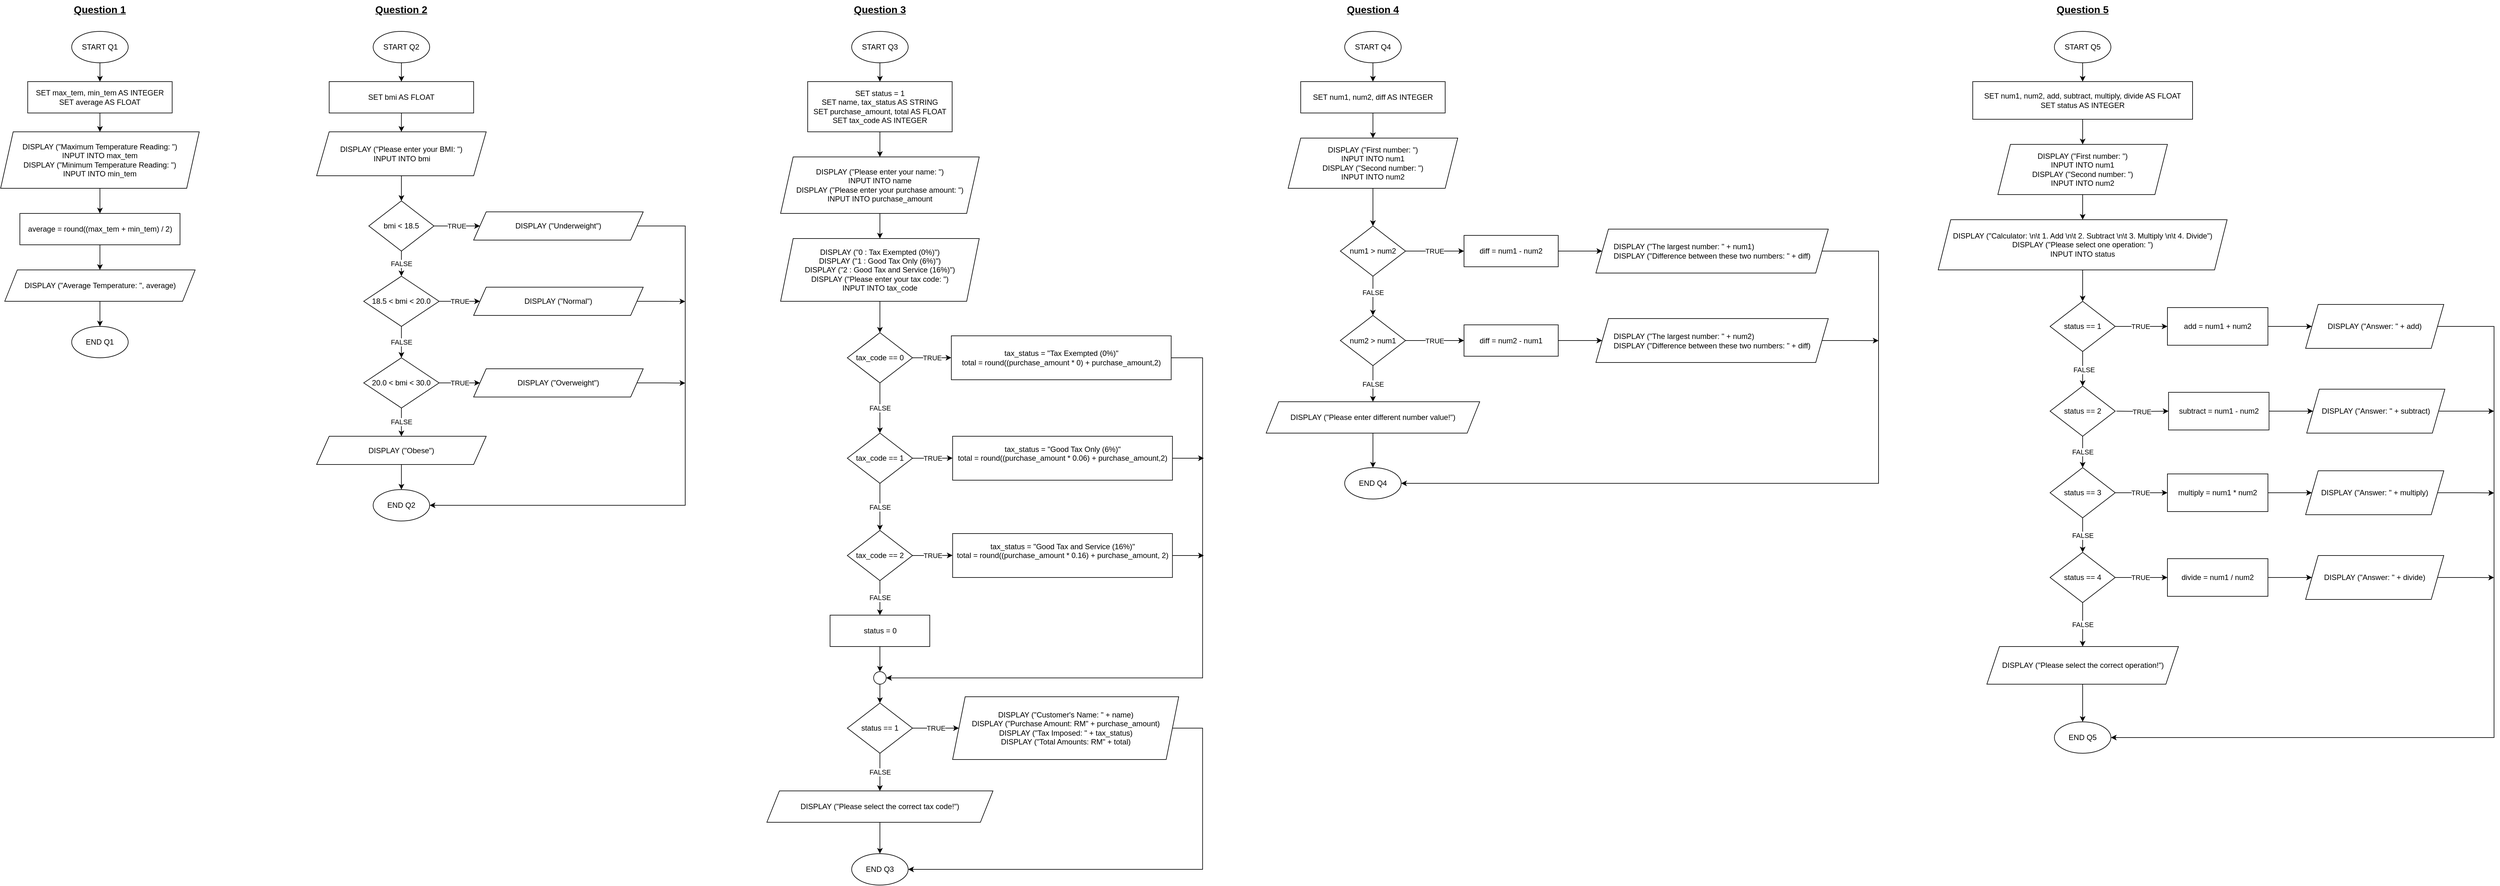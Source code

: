 <mxfile version="26.0.14">
  <diagram name="Page-1" id="sm_T52gU6V-26JzCENzG">
    <mxGraphModel dx="2650" dy="969" grid="1" gridSize="10" guides="1" tooltips="1" connect="1" arrows="1" fold="1" page="0" pageScale="1" pageWidth="850" pageHeight="1100" math="0" shadow="0">
      <root>
        <mxCell id="0" />
        <mxCell id="1" parent="0" />
        <mxCell id="mn4gNBxAeP9MrjqNqr3O-5" style="edgeStyle=orthogonalEdgeStyle;rounded=0;orthogonalLoop=1;jettySize=auto;html=1;exitX=0.5;exitY=1;exitDx=0;exitDy=0;entryX=0.5;entryY=0;entryDx=0;entryDy=0;" parent="1" source="AA_KDZHg10oegscSrKk8-3" target="AA_KDZHg10oegscSrKk8-5" edge="1">
          <mxGeometry relative="1" as="geometry" />
        </mxCell>
        <mxCell id="AA_KDZHg10oegscSrKk8-3" value="START Q3" style="ellipse;whiteSpace=wrap;html=1;" parent="1" vertex="1">
          <mxGeometry x="-85" y="-230" width="90" height="50" as="geometry" />
        </mxCell>
        <mxCell id="AA_KDZHg10oegscSrKk8-4" value="Question 3" style="text;html=1;align=center;verticalAlign=middle;whiteSpace=wrap;rounded=0;fontStyle=5;fontSize=16;" parent="1" vertex="1">
          <mxGeometry x="-93.75" y="-280" width="107.5" height="30" as="geometry" />
        </mxCell>
        <mxCell id="AA_KDZHg10oegscSrKk8-8" style="edgeStyle=orthogonalEdgeStyle;rounded=0;orthogonalLoop=1;jettySize=auto;html=1;exitX=0.5;exitY=1;exitDx=0;exitDy=0;entryX=0.5;entryY=0;entryDx=0;entryDy=0;" parent="1" source="AA_KDZHg10oegscSrKk8-5" target="AA_KDZHg10oegscSrKk8-6" edge="1">
          <mxGeometry relative="1" as="geometry" />
        </mxCell>
        <mxCell id="AA_KDZHg10oegscSrKk8-5" value="&lt;div&gt;SET status = 1&lt;/div&gt;&lt;div&gt;SET name, tax_status AS STRING&lt;/div&gt;&lt;div&gt;&lt;span style=&quot;background-color: transparent; color: light-dark(rgb(0, 0, 0), rgb(255, 255, 255));&quot;&gt;SET purchase_amount, total AS FLOAT&lt;/span&gt;&lt;/div&gt;&lt;div&gt;&lt;span style=&quot;background-color: transparent; color: light-dark(rgb(0, 0, 0), rgb(255, 255, 255));&quot;&gt;SET tax_code AS INTEGER&lt;/span&gt;&lt;/div&gt;" style="rounded=0;whiteSpace=wrap;html=1;" parent="1" vertex="1">
          <mxGeometry x="-154.99" y="-150" width="230" height="80" as="geometry" />
        </mxCell>
        <mxCell id="AA_KDZHg10oegscSrKk8-11" style="edgeStyle=orthogonalEdgeStyle;rounded=0;orthogonalLoop=1;jettySize=auto;html=1;exitX=0.5;exitY=1;exitDx=0;exitDy=0;entryX=0.5;entryY=0;entryDx=0;entryDy=0;" parent="1" source="AA_KDZHg10oegscSrKk8-6" target="AA_KDZHg10oegscSrKk8-9" edge="1">
          <mxGeometry relative="1" as="geometry" />
        </mxCell>
        <mxCell id="AA_KDZHg10oegscSrKk8-6" value="DISPLAY (&quot;Please enter your name: &quot;)&lt;div&gt;INPUT INTO name&lt;/div&gt;&lt;div&gt;DISPLAY (&quot;Please enter your purchase amount: &quot;)&lt;/div&gt;&lt;div&gt;INPUT INTO purchase_amount&lt;/div&gt;" style="shape=parallelogram;perimeter=parallelogramPerimeter;whiteSpace=wrap;html=1;fixedSize=1;" parent="1" vertex="1">
          <mxGeometry x="-198.12" y="-30" width="316.25" height="90" as="geometry" />
        </mxCell>
        <mxCell id="AA_KDZHg10oegscSrKk8-13" style="edgeStyle=orthogonalEdgeStyle;rounded=0;orthogonalLoop=1;jettySize=auto;html=1;exitX=0.5;exitY=1;exitDx=0;exitDy=0;entryX=0.5;entryY=0;entryDx=0;entryDy=0;" parent="1" source="AA_KDZHg10oegscSrKk8-9" target="AA_KDZHg10oegscSrKk8-12" edge="1">
          <mxGeometry relative="1" as="geometry" />
        </mxCell>
        <mxCell id="AA_KDZHg10oegscSrKk8-9" value="&lt;div&gt;DISPLAY (&quot;0 : Tax Exempted (0%)&quot;)&lt;/div&gt;&lt;div&gt;DISPLAY (&quot;1 : Good Tax Only (6%)&quot;)&lt;/div&gt;&lt;div&gt;DISPLAY (&quot;2 : Good Tax and Service (16%)&quot;)&lt;/div&gt;&lt;div&gt;DISPLAY (&quot;Please enter your tax code: &quot;)&lt;/div&gt;&lt;div&gt;INPUT INTO tax_code&lt;/div&gt;" style="shape=parallelogram;perimeter=parallelogramPerimeter;whiteSpace=wrap;html=1;fixedSize=1;" parent="1" vertex="1">
          <mxGeometry x="-198.12" y="100" width="316.25" height="100" as="geometry" />
        </mxCell>
        <mxCell id="AA_KDZHg10oegscSrKk8-14" value="TRUE" style="edgeStyle=orthogonalEdgeStyle;rounded=0;orthogonalLoop=1;jettySize=auto;html=1;exitX=1;exitY=0.5;exitDx=0;exitDy=0;" parent="1" source="AA_KDZHg10oegscSrKk8-12" edge="1">
          <mxGeometry relative="1" as="geometry">
            <mxPoint x="73.75" y="289.838" as="targetPoint" />
          </mxGeometry>
        </mxCell>
        <mxCell id="AA_KDZHg10oegscSrKk8-21" value="FALSE" style="edgeStyle=orthogonalEdgeStyle;rounded=0;orthogonalLoop=1;jettySize=auto;html=1;exitX=0.5;exitY=1;exitDx=0;exitDy=0;entryX=0.5;entryY=0;entryDx=0;entryDy=0;" parent="1" source="AA_KDZHg10oegscSrKk8-12" target="AA_KDZHg10oegscSrKk8-20" edge="1">
          <mxGeometry relative="1" as="geometry" />
        </mxCell>
        <mxCell id="AA_KDZHg10oegscSrKk8-12" value="tax_code == 0" style="rhombus;whiteSpace=wrap;html=1;" parent="1" vertex="1">
          <mxGeometry x="-91.87" y="250" width="103.74" height="80" as="geometry" />
        </mxCell>
        <mxCell id="mn4gNBxAeP9MrjqNqr3O-15" style="edgeStyle=orthogonalEdgeStyle;rounded=0;orthogonalLoop=1;jettySize=auto;html=1;exitX=1;exitY=0.5;exitDx=0;exitDy=0;entryX=1;entryY=0.5;entryDx=0;entryDy=0;" parent="1" source="AA_KDZHg10oegscSrKk8-17" target="mn4gNBxAeP9MrjqNqr3O-13" edge="1">
          <mxGeometry relative="1" as="geometry">
            <Array as="points">
              <mxPoint x="473.75" y="290" />
              <mxPoint x="473.75" y="800" />
            </Array>
          </mxGeometry>
        </mxCell>
        <mxCell id="AA_KDZHg10oegscSrKk8-17" value="&lt;span style=&quot;text-align: left;&quot;&gt;tax_status = &quot;Tax Exempted (0%)&quot;&lt;/span&gt;&lt;br style=&quot;padding: 0px; margin: 0px; text-align: left;&quot;&gt;&lt;span style=&quot;text-align: left;&quot;&gt;total = round((purchase_amount * 0) + purchase_amount,2)&lt;/span&gt;" style="rounded=0;whiteSpace=wrap;html=1;" parent="1" vertex="1">
          <mxGeometry x="73.75" y="255" width="350" height="70" as="geometry" />
        </mxCell>
        <mxCell id="AA_KDZHg10oegscSrKk8-36" value="FALSE" style="edgeStyle=orthogonalEdgeStyle;rounded=0;orthogonalLoop=1;jettySize=auto;html=1;exitX=0.5;exitY=1;exitDx=0;exitDy=0;entryX=0.5;entryY=0;entryDx=0;entryDy=0;" parent="1" source="AA_KDZHg10oegscSrKk8-20" target="AA_KDZHg10oegscSrKk8-30" edge="1">
          <mxGeometry relative="1" as="geometry" />
        </mxCell>
        <mxCell id="AA_KDZHg10oegscSrKk8-20" value="tax_code == 1" style="rhombus;whiteSpace=wrap;html=1;" parent="1" vertex="1">
          <mxGeometry x="-91.86" y="410" width="103.74" height="80" as="geometry" />
        </mxCell>
        <mxCell id="AA_KDZHg10oegscSrKk8-25" value="TRUE" style="edgeStyle=orthogonalEdgeStyle;rounded=0;orthogonalLoop=1;jettySize=auto;html=1;exitX=1;exitY=0.5;exitDx=0;exitDy=0;" parent="1" source="AA_KDZHg10oegscSrKk8-20" edge="1">
          <mxGeometry relative="1" as="geometry">
            <mxPoint x="75.76" y="449.838" as="targetPoint" />
            <mxPoint x="13.76" y="450" as="sourcePoint" />
          </mxGeometry>
        </mxCell>
        <mxCell id="AA_KDZHg10oegscSrKk8-26" style="edgeStyle=orthogonalEdgeStyle;rounded=0;orthogonalLoop=1;jettySize=auto;html=1;exitX=1;exitY=0.5;exitDx=0;exitDy=0;entryX=0;entryY=0.5;entryDx=0;entryDy=0;" parent="1" source="AA_KDZHg10oegscSrKk8-27" edge="1">
          <mxGeometry relative="1" as="geometry">
            <mxPoint x="475.76" y="450" as="targetPoint" />
          </mxGeometry>
        </mxCell>
        <mxCell id="AA_KDZHg10oegscSrKk8-27" value="&lt;div style=&quot;&quot;&gt;tax_status = &quot;Good Tax Only (6%)&quot;&lt;/div&gt;&lt;div style=&quot;&quot;&gt;total = round((purchase_amount * 0.06) + purchase_amount,2)&lt;/div&gt;&lt;div style=&quot;&quot;&gt;&lt;br&gt;&lt;/div&gt;" style="rounded=0;whiteSpace=wrap;html=1;align=center;" parent="1" vertex="1">
          <mxGeometry x="75.76" y="415" width="350" height="70" as="geometry" />
        </mxCell>
        <mxCell id="mn4gNBxAeP9MrjqNqr3O-6" value="FALSE" style="edgeStyle=orthogonalEdgeStyle;rounded=0;orthogonalLoop=1;jettySize=auto;html=1;exitX=0.5;exitY=1;exitDx=0;exitDy=0;entryX=0.5;entryY=0;entryDx=0;entryDy=0;" parent="1" source="AA_KDZHg10oegscSrKk8-30" target="mn4gNBxAeP9MrjqNqr3O-3" edge="1">
          <mxGeometry relative="1" as="geometry" />
        </mxCell>
        <mxCell id="AA_KDZHg10oegscSrKk8-30" value="tax_code == 2" style="rhombus;whiteSpace=wrap;html=1;" parent="1" vertex="1">
          <mxGeometry x="-91.86" y="565" width="103.74" height="80" as="geometry" />
        </mxCell>
        <mxCell id="AA_KDZHg10oegscSrKk8-31" value="TRUE" style="edgeStyle=orthogonalEdgeStyle;rounded=0;orthogonalLoop=1;jettySize=auto;html=1;exitX=1;exitY=0.5;exitDx=0;exitDy=0;" parent="1" source="AA_KDZHg10oegscSrKk8-30" edge="1">
          <mxGeometry relative="1" as="geometry">
            <mxPoint x="75.76" y="604.838" as="targetPoint" />
            <mxPoint x="13.76" y="605" as="sourcePoint" />
          </mxGeometry>
        </mxCell>
        <mxCell id="AA_KDZHg10oegscSrKk8-32" style="edgeStyle=orthogonalEdgeStyle;rounded=0;orthogonalLoop=1;jettySize=auto;html=1;exitX=1;exitY=0.5;exitDx=0;exitDy=0;entryX=0;entryY=0.5;entryDx=0;entryDy=0;" parent="1" source="AA_KDZHg10oegscSrKk8-33" edge="1">
          <mxGeometry relative="1" as="geometry">
            <mxPoint x="475.76" y="605" as="targetPoint" />
          </mxGeometry>
        </mxCell>
        <mxCell id="AA_KDZHg10oegscSrKk8-33" value="&lt;div style=&quot;&quot;&gt;&lt;div&gt;tax_status = &quot;Good Tax and Service (16%)&quot;&lt;/div&gt;&lt;div&gt;total = round((purchase_amount * 0.16) + purchase_amount, 2)&lt;/div&gt;&lt;div&gt;&lt;br&gt;&lt;/div&gt;&lt;/div&gt;" style="rounded=0;whiteSpace=wrap;html=1;align=center;" parent="1" vertex="1">
          <mxGeometry x="75.76" y="570" width="350" height="70" as="geometry" />
        </mxCell>
        <mxCell id="mn4gNBxAeP9MrjqNqr3O-21" style="edgeStyle=orthogonalEdgeStyle;rounded=0;orthogonalLoop=1;jettySize=auto;html=1;exitX=0.5;exitY=1;exitDx=0;exitDy=0;entryX=0.5;entryY=0;entryDx=0;entryDy=0;" parent="1" source="AA_KDZHg10oegscSrKk8-40" target="AA_KDZHg10oegscSrKk8-43" edge="1">
          <mxGeometry relative="1" as="geometry" />
        </mxCell>
        <mxCell id="AA_KDZHg10oegscSrKk8-40" value="DISPLAY (&quot;Please select the correct tax code!&quot;)" style="shape=parallelogram;perimeter=parallelogramPerimeter;whiteSpace=wrap;html=1;fixedSize=1;" parent="1" vertex="1">
          <mxGeometry x="-220" y="980" width="360" height="50" as="geometry" />
        </mxCell>
        <mxCell id="AA_KDZHg10oegscSrKk8-43" value="END Q3" style="ellipse;whiteSpace=wrap;html=1;" parent="1" vertex="1">
          <mxGeometry x="-84.99" y="1080" width="90" height="50" as="geometry" />
        </mxCell>
        <mxCell id="mn4gNBxAeP9MrjqNqr3O-22" style="edgeStyle=orthogonalEdgeStyle;rounded=0;orthogonalLoop=1;jettySize=auto;html=1;exitX=1;exitY=0.5;exitDx=0;exitDy=0;entryX=1;entryY=0.5;entryDx=0;entryDy=0;" parent="1" source="mn4gNBxAeP9MrjqNqr3O-1" target="AA_KDZHg10oegscSrKk8-43" edge="1">
          <mxGeometry relative="1" as="geometry">
            <Array as="points">
              <mxPoint x="473.75" y="880" />
              <mxPoint x="473.75" y="1105" />
            </Array>
          </mxGeometry>
        </mxCell>
        <mxCell id="mn4gNBxAeP9MrjqNqr3O-1" value="&lt;div&gt;DISPLAY (&quot;Customer&#39;s Name: &quot; + name)&lt;/div&gt;&lt;div&gt;DISPLAY (&quot;Purchase Amount: RM&quot; + purchase_amount)&lt;/div&gt;&lt;div&gt;DISPLAY (&quot;Tax Imposed: &quot; + tax_status)&lt;/div&gt;&lt;div&gt;DISPLAY (&quot;Total Amounts: RM&quot; + total)&lt;/div&gt;" style="shape=parallelogram;perimeter=parallelogramPerimeter;whiteSpace=wrap;html=1;fixedSize=1;" parent="1" vertex="1">
          <mxGeometry x="75.76" y="830" width="360" height="100" as="geometry" />
        </mxCell>
        <mxCell id="mn4gNBxAeP9MrjqNqr3O-14" style="edgeStyle=orthogonalEdgeStyle;rounded=0;orthogonalLoop=1;jettySize=auto;html=1;exitX=0.5;exitY=1;exitDx=0;exitDy=0;entryX=0.5;entryY=0;entryDx=0;entryDy=0;" parent="1" source="mn4gNBxAeP9MrjqNqr3O-3" target="mn4gNBxAeP9MrjqNqr3O-13" edge="1">
          <mxGeometry relative="1" as="geometry" />
        </mxCell>
        <mxCell id="mn4gNBxAeP9MrjqNqr3O-3" value="&lt;div&gt;status = 0&lt;/div&gt;" style="rounded=0;whiteSpace=wrap;html=1;" parent="1" vertex="1">
          <mxGeometry x="-119.37" y="700" width="158.74" height="50" as="geometry" />
        </mxCell>
        <mxCell id="mn4gNBxAeP9MrjqNqr3O-10" value="TRUE" style="edgeStyle=orthogonalEdgeStyle;rounded=0;orthogonalLoop=1;jettySize=auto;html=1;exitX=1;exitY=0.5;exitDx=0;exitDy=0;entryX=0;entryY=0.5;entryDx=0;entryDy=0;" parent="1" source="mn4gNBxAeP9MrjqNqr3O-8" target="mn4gNBxAeP9MrjqNqr3O-1" edge="1">
          <mxGeometry relative="1" as="geometry" />
        </mxCell>
        <mxCell id="mn4gNBxAeP9MrjqNqr3O-17" value="FALSE" style="edgeStyle=orthogonalEdgeStyle;rounded=0;orthogonalLoop=1;jettySize=auto;html=1;exitX=0.5;exitY=1;exitDx=0;exitDy=0;entryX=0.5;entryY=0;entryDx=0;entryDy=0;" parent="1" source="mn4gNBxAeP9MrjqNqr3O-8" target="AA_KDZHg10oegscSrKk8-40" edge="1">
          <mxGeometry relative="1" as="geometry">
            <Array as="points">
              <mxPoint x="-40" y="950" />
              <mxPoint x="-40" y="950" />
            </Array>
          </mxGeometry>
        </mxCell>
        <mxCell id="mn4gNBxAeP9MrjqNqr3O-8" value="status == 1" style="rhombus;whiteSpace=wrap;html=1;" parent="1" vertex="1">
          <mxGeometry x="-91.86" y="840" width="103.74" height="80" as="geometry" />
        </mxCell>
        <mxCell id="mn4gNBxAeP9MrjqNqr3O-16" style="edgeStyle=orthogonalEdgeStyle;rounded=0;orthogonalLoop=1;jettySize=auto;html=1;exitX=0.5;exitY=1;exitDx=0;exitDy=0;entryX=0.5;entryY=0;entryDx=0;entryDy=0;" parent="1" source="mn4gNBxAeP9MrjqNqr3O-13" target="mn4gNBxAeP9MrjqNqr3O-8" edge="1">
          <mxGeometry relative="1" as="geometry" />
        </mxCell>
        <mxCell id="mn4gNBxAeP9MrjqNqr3O-13" value="" style="ellipse;whiteSpace=wrap;html=1;aspect=fixed;" parent="1" vertex="1">
          <mxGeometry x="-50" y="790" width="20" height="20" as="geometry" />
        </mxCell>
        <mxCell id="mn4gNBxAeP9MrjqNqr3O-23" style="edgeStyle=orthogonalEdgeStyle;rounded=0;orthogonalLoop=1;jettySize=auto;html=1;exitX=0.5;exitY=1;exitDx=0;exitDy=0;entryX=0.5;entryY=0;entryDx=0;entryDy=0;" parent="1" source="mn4gNBxAeP9MrjqNqr3O-24" target="mn4gNBxAeP9MrjqNqr3O-27" edge="1">
          <mxGeometry relative="1" as="geometry" />
        </mxCell>
        <mxCell id="mn4gNBxAeP9MrjqNqr3O-24" value="START Q1" style="ellipse;whiteSpace=wrap;html=1;" parent="1" vertex="1">
          <mxGeometry x="-1326.88" y="-230" width="90" height="50" as="geometry" />
        </mxCell>
        <mxCell id="mn4gNBxAeP9MrjqNqr3O-25" value="Question 1" style="text;html=1;align=center;verticalAlign=middle;whiteSpace=wrap;rounded=0;fontStyle=5;fontSize=16;" parent="1" vertex="1">
          <mxGeometry x="-1335.63" y="-280" width="107.5" height="30" as="geometry" />
        </mxCell>
        <mxCell id="mn4gNBxAeP9MrjqNqr3O-33" style="edgeStyle=orthogonalEdgeStyle;rounded=0;orthogonalLoop=1;jettySize=auto;html=1;exitX=0.5;exitY=1;exitDx=0;exitDy=0;entryX=0.5;entryY=0;entryDx=0;entryDy=0;" parent="1" source="mn4gNBxAeP9MrjqNqr3O-27" target="mn4gNBxAeP9MrjqNqr3O-29" edge="1">
          <mxGeometry relative="1" as="geometry" />
        </mxCell>
        <mxCell id="mn4gNBxAeP9MrjqNqr3O-27" value="SET max_tem, min_tem AS INTEGER&lt;div&gt;SET average AS FLOAT&lt;/div&gt;" style="rounded=0;whiteSpace=wrap;html=1;" parent="1" vertex="1">
          <mxGeometry x="-1396.87" y="-150" width="230" height="50" as="geometry" />
        </mxCell>
        <mxCell id="mn4gNBxAeP9MrjqNqr3O-34" style="edgeStyle=orthogonalEdgeStyle;rounded=0;orthogonalLoop=1;jettySize=auto;html=1;exitX=0.5;exitY=1;exitDx=0;exitDy=0;entryX=0.5;entryY=0;entryDx=0;entryDy=0;" parent="1" source="mn4gNBxAeP9MrjqNqr3O-29" target="mn4gNBxAeP9MrjqNqr3O-30" edge="1">
          <mxGeometry relative="1" as="geometry" />
        </mxCell>
        <mxCell id="mn4gNBxAeP9MrjqNqr3O-29" value="&lt;span style=&quot;text-align: left;&quot;&gt;DISPLAY (&quot;Maximum Temperature Reading: &quot;)&lt;/span&gt;&lt;br style=&quot;padding: 0px; margin: 0px; text-align: left;&quot;&gt;&lt;span style=&quot;text-align: left;&quot;&gt;INPUT INTO max_tem&lt;/span&gt;&lt;br style=&quot;padding: 0px; margin: 0px; text-align: left;&quot;&gt;&lt;span style=&quot;text-align: left;&quot;&gt;DISPLAY (&quot;Minimum Temperature Reading: &quot;)&lt;/span&gt;&lt;br style=&quot;padding: 0px; margin: 0px; text-align: left;&quot;&gt;&lt;span style=&quot;text-align: left;&quot;&gt;INPUT INTO min_tem&lt;/span&gt;" style="shape=parallelogram;perimeter=parallelogramPerimeter;whiteSpace=wrap;html=1;fixedSize=1;" parent="1" vertex="1">
          <mxGeometry x="-1440" y="-70" width="316.25" height="90" as="geometry" />
        </mxCell>
        <mxCell id="mn4gNBxAeP9MrjqNqr3O-35" style="edgeStyle=orthogonalEdgeStyle;rounded=0;orthogonalLoop=1;jettySize=auto;html=1;exitX=0.5;exitY=1;exitDx=0;exitDy=0;entryX=0.5;entryY=0;entryDx=0;entryDy=0;" parent="1" source="mn4gNBxAeP9MrjqNqr3O-30" target="mn4gNBxAeP9MrjqNqr3O-31" edge="1">
          <mxGeometry relative="1" as="geometry" />
        </mxCell>
        <mxCell id="mn4gNBxAeP9MrjqNqr3O-30" value="average = round((max_tem + min_tem) / 2)" style="rounded=0;whiteSpace=wrap;html=1;" parent="1" vertex="1">
          <mxGeometry x="-1409.37" y="60" width="255" height="50" as="geometry" />
        </mxCell>
        <mxCell id="mn4gNBxAeP9MrjqNqr3O-36" style="edgeStyle=orthogonalEdgeStyle;rounded=0;orthogonalLoop=1;jettySize=auto;html=1;exitX=0.5;exitY=1;exitDx=0;exitDy=0;entryX=0.5;entryY=0;entryDx=0;entryDy=0;" parent="1" source="mn4gNBxAeP9MrjqNqr3O-31" target="mn4gNBxAeP9MrjqNqr3O-32" edge="1">
          <mxGeometry relative="1" as="geometry" />
        </mxCell>
        <mxCell id="mn4gNBxAeP9MrjqNqr3O-31" value="&lt;div style=&quot;text-align: left;&quot;&gt;&lt;span style=&quot;background-color: transparent;&quot;&gt;DISPLAY (&quot;Average Temperature: &quot;, average)&lt;/span&gt;&lt;/div&gt;" style="shape=parallelogram;perimeter=parallelogramPerimeter;whiteSpace=wrap;html=1;fixedSize=1;" parent="1" vertex="1">
          <mxGeometry x="-1433.44" y="150" width="303.13" height="50" as="geometry" />
        </mxCell>
        <mxCell id="mn4gNBxAeP9MrjqNqr3O-32" value="END Q1" style="ellipse;whiteSpace=wrap;html=1;" parent="1" vertex="1">
          <mxGeometry x="-1326.87" y="240" width="90" height="50" as="geometry" />
        </mxCell>
        <mxCell id="mn4gNBxAeP9MrjqNqr3O-37" style="edgeStyle=orthogonalEdgeStyle;rounded=0;orthogonalLoop=1;jettySize=auto;html=1;exitX=0.5;exitY=1;exitDx=0;exitDy=0;entryX=0.5;entryY=0;entryDx=0;entryDy=0;" parent="1" source="mn4gNBxAeP9MrjqNqr3O-38" target="mn4gNBxAeP9MrjqNqr3O-41" edge="1">
          <mxGeometry relative="1" as="geometry" />
        </mxCell>
        <mxCell id="mn4gNBxAeP9MrjqNqr3O-38" value="START Q2" style="ellipse;whiteSpace=wrap;html=1;" parent="1" vertex="1">
          <mxGeometry x="-846.88" y="-230" width="90" height="50" as="geometry" />
        </mxCell>
        <mxCell id="mn4gNBxAeP9MrjqNqr3O-39" value="Question 2" style="text;html=1;align=center;verticalAlign=middle;whiteSpace=wrap;rounded=0;fontStyle=5;fontSize=16;" parent="1" vertex="1">
          <mxGeometry x="-855.63" y="-280" width="107.5" height="30" as="geometry" />
        </mxCell>
        <mxCell id="mn4gNBxAeP9MrjqNqr3O-40" style="edgeStyle=orthogonalEdgeStyle;rounded=0;orthogonalLoop=1;jettySize=auto;html=1;exitX=0.5;exitY=1;exitDx=0;exitDy=0;entryX=0.5;entryY=0;entryDx=0;entryDy=0;" parent="1" source="mn4gNBxAeP9MrjqNqr3O-41" target="mn4gNBxAeP9MrjqNqr3O-42" edge="1">
          <mxGeometry relative="1" as="geometry" />
        </mxCell>
        <mxCell id="mn4gNBxAeP9MrjqNqr3O-41" value="SET bmi AS FLOAT" style="rounded=0;whiteSpace=wrap;html=1;" parent="1" vertex="1">
          <mxGeometry x="-916.87" y="-150" width="230" height="50" as="geometry" />
        </mxCell>
        <mxCell id="mn4gNBxAeP9MrjqNqr3O-46" style="edgeStyle=orthogonalEdgeStyle;rounded=0;orthogonalLoop=1;jettySize=auto;html=1;exitX=0.5;exitY=1;exitDx=0;exitDy=0;entryX=0.5;entryY=0;entryDx=0;entryDy=0;" parent="1" source="mn4gNBxAeP9MrjqNqr3O-42" target="mn4gNBxAeP9MrjqNqr3O-43" edge="1">
          <mxGeometry relative="1" as="geometry" />
        </mxCell>
        <mxCell id="mn4gNBxAeP9MrjqNqr3O-42" value="&lt;div style=&quot;text-align: left;&quot;&gt;DISPLAY (&quot;Please enter your BMI: &quot;)&lt;/div&gt;&lt;div style=&quot;text-align: left;&quot;&gt;&lt;span style=&quot;white-space: normal;&quot;&gt;&lt;span style=&quot;white-space:pre&quot;&gt;&#x9;&#x9;&lt;/span&gt;INPUT INTO bmi&lt;/span&gt;&lt;/div&gt;" style="shape=parallelogram;perimeter=parallelogramPerimeter;whiteSpace=wrap;html=1;fixedSize=1;" parent="1" vertex="1">
          <mxGeometry x="-936.87" y="-70" width="270" height="70" as="geometry" />
        </mxCell>
        <mxCell id="mn4gNBxAeP9MrjqNqr3O-45" value="TRUE" style="edgeStyle=orthogonalEdgeStyle;rounded=0;orthogonalLoop=1;jettySize=auto;html=1;exitX=1;exitY=0.5;exitDx=0;exitDy=0;entryX=0;entryY=0.5;entryDx=0;entryDy=0;" parent="1" source="mn4gNBxAeP9MrjqNqr3O-43" target="mn4gNBxAeP9MrjqNqr3O-44" edge="1">
          <mxGeometry relative="1" as="geometry" />
        </mxCell>
        <mxCell id="mn4gNBxAeP9MrjqNqr3O-57" value="FALSE" style="edgeStyle=orthogonalEdgeStyle;rounded=0;orthogonalLoop=1;jettySize=auto;html=1;exitX=0.5;exitY=1;exitDx=0;exitDy=0;entryX=0.5;entryY=0;entryDx=0;entryDy=0;" parent="1" source="mn4gNBxAeP9MrjqNqr3O-43" target="mn4gNBxAeP9MrjqNqr3O-48" edge="1">
          <mxGeometry relative="1" as="geometry" />
        </mxCell>
        <mxCell id="mn4gNBxAeP9MrjqNqr3O-43" value="bmi &amp;lt; 18.5" style="rhombus;whiteSpace=wrap;html=1;" parent="1" vertex="1">
          <mxGeometry x="-853.75" y="40" width="103.74" height="80" as="geometry" />
        </mxCell>
        <mxCell id="mn4gNBxAeP9MrjqNqr3O-63" style="edgeStyle=orthogonalEdgeStyle;rounded=0;orthogonalLoop=1;jettySize=auto;html=1;exitX=1;exitY=0.5;exitDx=0;exitDy=0;entryX=1;entryY=0.5;entryDx=0;entryDy=0;" parent="1" source="mn4gNBxAeP9MrjqNqr3O-44" target="mn4gNBxAeP9MrjqNqr3O-61" edge="1">
          <mxGeometry relative="1" as="geometry">
            <Array as="points">
              <mxPoint x="-350" y="80" />
              <mxPoint x="-350" y="525" />
            </Array>
          </mxGeometry>
        </mxCell>
        <mxCell id="mn4gNBxAeP9MrjqNqr3O-44" value="&lt;div style=&quot;text-align: left;&quot;&gt;DISPLAY (&quot;Underweight&quot;)&lt;/div&gt;" style="shape=parallelogram;perimeter=parallelogramPerimeter;whiteSpace=wrap;html=1;fixedSize=1;" parent="1" vertex="1">
          <mxGeometry x="-686.87" y="57.5" width="270" height="45" as="geometry" />
        </mxCell>
        <mxCell id="mn4gNBxAeP9MrjqNqr3O-47" value="TRUE" style="edgeStyle=orthogonalEdgeStyle;rounded=0;orthogonalLoop=1;jettySize=auto;html=1;exitX=1;exitY=0.5;exitDx=0;exitDy=0;entryX=0;entryY=0.5;entryDx=0;entryDy=0;" parent="1" source="mn4gNBxAeP9MrjqNqr3O-48" target="mn4gNBxAeP9MrjqNqr3O-49" edge="1">
          <mxGeometry relative="1" as="geometry" />
        </mxCell>
        <mxCell id="mn4gNBxAeP9MrjqNqr3O-58" value="FALSE" style="edgeStyle=orthogonalEdgeStyle;rounded=0;orthogonalLoop=1;jettySize=auto;html=1;exitX=0.5;exitY=1;exitDx=0;exitDy=0;entryX=0.5;entryY=0;entryDx=0;entryDy=0;" parent="1" source="mn4gNBxAeP9MrjqNqr3O-48" target="mn4gNBxAeP9MrjqNqr3O-54" edge="1">
          <mxGeometry relative="1" as="geometry" />
        </mxCell>
        <mxCell id="mn4gNBxAeP9MrjqNqr3O-48" value="18.5 &amp;lt; bmi &amp;lt; 20.0" style="rhombus;whiteSpace=wrap;html=1;" parent="1" vertex="1">
          <mxGeometry x="-861.86" y="160" width="119.99" height="80" as="geometry" />
        </mxCell>
        <mxCell id="mn4gNBxAeP9MrjqNqr3O-64" style="edgeStyle=orthogonalEdgeStyle;rounded=0;orthogonalLoop=1;jettySize=auto;html=1;exitX=1;exitY=0.5;exitDx=0;exitDy=0;" parent="1" source="mn4gNBxAeP9MrjqNqr3O-49" edge="1">
          <mxGeometry relative="1" as="geometry">
            <mxPoint x="-350" y="200.25" as="targetPoint" />
          </mxGeometry>
        </mxCell>
        <mxCell id="mn4gNBxAeP9MrjqNqr3O-49" value="&lt;div style=&quot;text-align: left;&quot;&gt;DISPLAY (&quot;Normal&quot;)&lt;/div&gt;" style="shape=parallelogram;perimeter=parallelogramPerimeter;whiteSpace=wrap;html=1;fixedSize=1;" parent="1" vertex="1">
          <mxGeometry x="-686.87" y="177.5" width="270" height="45" as="geometry" />
        </mxCell>
        <mxCell id="mn4gNBxAeP9MrjqNqr3O-53" value="TRUE" style="edgeStyle=orthogonalEdgeStyle;rounded=0;orthogonalLoop=1;jettySize=auto;html=1;exitX=1;exitY=0.5;exitDx=0;exitDy=0;entryX=0;entryY=0.5;entryDx=0;entryDy=0;" parent="1" source="mn4gNBxAeP9MrjqNqr3O-54" target="mn4gNBxAeP9MrjqNqr3O-55" edge="1">
          <mxGeometry relative="1" as="geometry" />
        </mxCell>
        <mxCell id="mn4gNBxAeP9MrjqNqr3O-60" value="FALSE" style="edgeStyle=orthogonalEdgeStyle;rounded=0;orthogonalLoop=1;jettySize=auto;html=1;exitX=0.5;exitY=1;exitDx=0;exitDy=0;entryX=0.5;entryY=0;entryDx=0;entryDy=0;" parent="1" source="mn4gNBxAeP9MrjqNqr3O-54" target="mn4gNBxAeP9MrjqNqr3O-59" edge="1">
          <mxGeometry relative="1" as="geometry" />
        </mxCell>
        <mxCell id="mn4gNBxAeP9MrjqNqr3O-54" value="20.0 &amp;lt; bmi &amp;lt; 30.0" style="rhombus;whiteSpace=wrap;html=1;" parent="1" vertex="1">
          <mxGeometry x="-861.86" y="290" width="119.99" height="80" as="geometry" />
        </mxCell>
        <mxCell id="mn4gNBxAeP9MrjqNqr3O-65" style="edgeStyle=orthogonalEdgeStyle;rounded=0;orthogonalLoop=1;jettySize=auto;html=1;exitX=1;exitY=0.5;exitDx=0;exitDy=0;" parent="1" source="mn4gNBxAeP9MrjqNqr3O-55" edge="1">
          <mxGeometry relative="1" as="geometry">
            <mxPoint x="-350" y="330.25" as="targetPoint" />
          </mxGeometry>
        </mxCell>
        <mxCell id="mn4gNBxAeP9MrjqNqr3O-55" value="&lt;div style=&quot;text-align: left;&quot;&gt;DISPLAY (&quot;Overweight&quot;)&lt;/div&gt;" style="shape=parallelogram;perimeter=parallelogramPerimeter;whiteSpace=wrap;html=1;fixedSize=1;" parent="1" vertex="1">
          <mxGeometry x="-686.87" y="307.5" width="270" height="45" as="geometry" />
        </mxCell>
        <mxCell id="mn4gNBxAeP9MrjqNqr3O-62" style="edgeStyle=orthogonalEdgeStyle;rounded=0;orthogonalLoop=1;jettySize=auto;html=1;exitX=0.5;exitY=1;exitDx=0;exitDy=0;entryX=0.5;entryY=0;entryDx=0;entryDy=0;" parent="1" source="mn4gNBxAeP9MrjqNqr3O-59" target="mn4gNBxAeP9MrjqNqr3O-61" edge="1">
          <mxGeometry relative="1" as="geometry" />
        </mxCell>
        <mxCell id="mn4gNBxAeP9MrjqNqr3O-59" value="&lt;div style=&quot;text-align: left;&quot;&gt;DISPLAY (&quot;Obese&quot;)&lt;/div&gt;" style="shape=parallelogram;perimeter=parallelogramPerimeter;whiteSpace=wrap;html=1;fixedSize=1;" parent="1" vertex="1">
          <mxGeometry x="-936.87" y="415" width="270" height="45" as="geometry" />
        </mxCell>
        <mxCell id="mn4gNBxAeP9MrjqNqr3O-61" value="END Q2" style="ellipse;whiteSpace=wrap;html=1;" parent="1" vertex="1">
          <mxGeometry x="-846.88" y="500" width="90" height="50" as="geometry" />
        </mxCell>
        <mxCell id="mn4gNBxAeP9MrjqNqr3O-70" style="edgeStyle=orthogonalEdgeStyle;rounded=0;orthogonalLoop=1;jettySize=auto;html=1;exitX=0.5;exitY=1;exitDx=0;exitDy=0;entryX=0.5;entryY=0;entryDx=0;entryDy=0;" parent="1" source="mn4gNBxAeP9MrjqNqr3O-66" target="mn4gNBxAeP9MrjqNqr3O-68" edge="1">
          <mxGeometry relative="1" as="geometry" />
        </mxCell>
        <mxCell id="mn4gNBxAeP9MrjqNqr3O-66" value="START Q4" style="ellipse;whiteSpace=wrap;html=1;" parent="1" vertex="1">
          <mxGeometry x="700" y="-230" width="90" height="50" as="geometry" />
        </mxCell>
        <mxCell id="mn4gNBxAeP9MrjqNqr3O-67" value="Question 4" style="text;html=1;align=center;verticalAlign=middle;whiteSpace=wrap;rounded=0;fontStyle=5;fontSize=16;" parent="1" vertex="1">
          <mxGeometry x="691.25" y="-280" width="107.5" height="30" as="geometry" />
        </mxCell>
        <mxCell id="mn4gNBxAeP9MrjqNqr3O-71" style="edgeStyle=orthogonalEdgeStyle;rounded=0;orthogonalLoop=1;jettySize=auto;html=1;exitX=0.5;exitY=1;exitDx=0;exitDy=0;entryX=0.5;entryY=0;entryDx=0;entryDy=0;" parent="1" source="mn4gNBxAeP9MrjqNqr3O-68" target="mn4gNBxAeP9MrjqNqr3O-69" edge="1">
          <mxGeometry relative="1" as="geometry" />
        </mxCell>
        <mxCell id="mn4gNBxAeP9MrjqNqr3O-68" value="SET num1, num2, diff AS INTEGER" style="rounded=0;whiteSpace=wrap;html=1;" parent="1" vertex="1">
          <mxGeometry x="630" y="-150" width="230" height="50" as="geometry" />
        </mxCell>
        <mxCell id="mn4gNBxAeP9MrjqNqr3O-75" style="edgeStyle=orthogonalEdgeStyle;rounded=0;orthogonalLoop=1;jettySize=auto;html=1;exitX=0.5;exitY=1;exitDx=0;exitDy=0;entryX=0.5;entryY=0;entryDx=0;entryDy=0;" parent="1" source="mn4gNBxAeP9MrjqNqr3O-69" target="mn4gNBxAeP9MrjqNqr3O-72" edge="1">
          <mxGeometry relative="1" as="geometry" />
        </mxCell>
        <mxCell id="mn4gNBxAeP9MrjqNqr3O-69" value="&lt;div&gt;DISPLAY (&quot;First number: &quot;)&lt;/div&gt;&lt;div&gt;&lt;span style=&quot;background-color: transparent; color: light-dark(rgb(0, 0, 0), rgb(255, 255, 255));&quot;&gt;INPUT INTO num1&lt;/span&gt;&lt;/div&gt;&lt;div&gt;&lt;span style=&quot;background-color: transparent; color: light-dark(rgb(0, 0, 0), rgb(255, 255, 255));&quot;&gt;DISPLAY (&quot;Second number: &quot;)&lt;/span&gt;&lt;/div&gt;&lt;div&gt;&lt;span style=&quot;background-color: transparent; color: light-dark(rgb(0, 0, 0), rgb(255, 255, 255));&quot;&gt;INPUT INTO num2&lt;/span&gt;&lt;/div&gt;" style="shape=parallelogram;perimeter=parallelogramPerimeter;whiteSpace=wrap;html=1;fixedSize=1;" parent="1" vertex="1">
          <mxGeometry x="610" y="-60" width="270" height="80" as="geometry" />
        </mxCell>
        <mxCell id="mn4gNBxAeP9MrjqNqr3O-76" value="TRUE" style="edgeStyle=orthogonalEdgeStyle;rounded=0;orthogonalLoop=1;jettySize=auto;html=1;exitX=1;exitY=0.5;exitDx=0;exitDy=0;entryX=0;entryY=0.5;entryDx=0;entryDy=0;" parent="1" source="mn4gNBxAeP9MrjqNqr3O-72" target="mn4gNBxAeP9MrjqNqr3O-73" edge="1">
          <mxGeometry relative="1" as="geometry" />
        </mxCell>
        <mxCell id="mn4gNBxAeP9MrjqNqr3O-87" style="edgeStyle=orthogonalEdgeStyle;rounded=0;orthogonalLoop=1;jettySize=auto;html=1;exitX=0.5;exitY=1;exitDx=0;exitDy=0;" parent="1" source="mn4gNBxAeP9MrjqNqr3O-72" target="mn4gNBxAeP9MrjqNqr3O-83" edge="1">
          <mxGeometry relative="1" as="geometry" />
        </mxCell>
        <mxCell id="mn4gNBxAeP9MrjqNqr3O-88" value="FALSE" style="edgeLabel;html=1;align=center;verticalAlign=middle;resizable=0;points=[];" parent="mn4gNBxAeP9MrjqNqr3O-87" vertex="1" connectable="0">
          <mxGeometry x="-0.173" relative="1" as="geometry">
            <mxPoint as="offset" />
          </mxGeometry>
        </mxCell>
        <mxCell id="mn4gNBxAeP9MrjqNqr3O-72" value="num1 &amp;gt; num2" style="rhombus;whiteSpace=wrap;html=1;" parent="1" vertex="1">
          <mxGeometry x="693.13" y="80" width="103.74" height="80" as="geometry" />
        </mxCell>
        <mxCell id="mn4gNBxAeP9MrjqNqr3O-80" style="edgeStyle=orthogonalEdgeStyle;rounded=0;orthogonalLoop=1;jettySize=auto;html=1;exitX=1;exitY=0.5;exitDx=0;exitDy=0;" parent="1" source="mn4gNBxAeP9MrjqNqr3O-73" target="mn4gNBxAeP9MrjqNqr3O-79" edge="1">
          <mxGeometry relative="1" as="geometry" />
        </mxCell>
        <mxCell id="mn4gNBxAeP9MrjqNqr3O-73" value="diff = num1 - num2" style="rounded=0;whiteSpace=wrap;html=1;" parent="1" vertex="1">
          <mxGeometry x="890" y="95" width="150" height="50" as="geometry" />
        </mxCell>
        <mxCell id="mn4gNBxAeP9MrjqNqr3O-93" style="edgeStyle=orthogonalEdgeStyle;rounded=0;orthogonalLoop=1;jettySize=auto;html=1;exitX=1;exitY=0.5;exitDx=0;exitDy=0;entryX=1;entryY=0.5;entryDx=0;entryDy=0;" parent="1" source="mn4gNBxAeP9MrjqNqr3O-79" target="mn4gNBxAeP9MrjqNqr3O-91" edge="1">
          <mxGeometry relative="1" as="geometry">
            <Array as="points">
              <mxPoint x="1550" y="120" />
              <mxPoint x="1550" y="490" />
            </Array>
          </mxGeometry>
        </mxCell>
        <mxCell id="mn4gNBxAeP9MrjqNqr3O-79" value="&lt;div style=&quot;text-align: start;&quot;&gt;&lt;div&gt;DISPLAY (&quot;The largest number: &quot; + num1)&lt;/div&gt;&lt;div&gt;&lt;span style=&quot;background-color: transparent; color: light-dark(rgb(0, 0, 0), rgb(255, 255, 255));&quot;&gt;DISPLAY (&quot;Difference between these two numbers: &quot; + diff)&lt;/span&gt;&lt;/div&gt;&lt;/div&gt;" style="shape=parallelogram;perimeter=parallelogramPerimeter;whiteSpace=wrap;html=1;fixedSize=1;" parent="1" vertex="1">
          <mxGeometry x="1100" y="85" width="370" height="70" as="geometry" />
        </mxCell>
        <mxCell id="mn4gNBxAeP9MrjqNqr3O-82" value="TRUE" style="edgeStyle=orthogonalEdgeStyle;rounded=0;orthogonalLoop=1;jettySize=auto;html=1;exitX=1;exitY=0.5;exitDx=0;exitDy=0;entryX=0;entryY=0.5;entryDx=0;entryDy=0;" parent="1" source="mn4gNBxAeP9MrjqNqr3O-83" target="mn4gNBxAeP9MrjqNqr3O-85" edge="1">
          <mxGeometry relative="1" as="geometry" />
        </mxCell>
        <mxCell id="mn4gNBxAeP9MrjqNqr3O-90" value="FALSE" style="edgeStyle=orthogonalEdgeStyle;rounded=0;orthogonalLoop=1;jettySize=auto;html=1;exitX=0.5;exitY=1;exitDx=0;exitDy=0;entryX=0.5;entryY=0;entryDx=0;entryDy=0;" parent="1" source="mn4gNBxAeP9MrjqNqr3O-83" target="mn4gNBxAeP9MrjqNqr3O-89" edge="1">
          <mxGeometry relative="1" as="geometry" />
        </mxCell>
        <mxCell id="mn4gNBxAeP9MrjqNqr3O-83" value="num2 &amp;gt; num1" style="rhombus;whiteSpace=wrap;html=1;" parent="1" vertex="1">
          <mxGeometry x="693.13" y="222.5" width="103.74" height="80" as="geometry" />
        </mxCell>
        <mxCell id="mn4gNBxAeP9MrjqNqr3O-84" style="edgeStyle=orthogonalEdgeStyle;rounded=0;orthogonalLoop=1;jettySize=auto;html=1;exitX=1;exitY=0.5;exitDx=0;exitDy=0;" parent="1" source="mn4gNBxAeP9MrjqNqr3O-85" target="mn4gNBxAeP9MrjqNqr3O-86" edge="1">
          <mxGeometry relative="1" as="geometry" />
        </mxCell>
        <mxCell id="mn4gNBxAeP9MrjqNqr3O-85" value="diff = num2 - num1" style="rounded=0;whiteSpace=wrap;html=1;" parent="1" vertex="1">
          <mxGeometry x="890" y="237.5" width="150" height="50" as="geometry" />
        </mxCell>
        <mxCell id="mn4gNBxAeP9MrjqNqr3O-94" style="edgeStyle=orthogonalEdgeStyle;rounded=0;orthogonalLoop=1;jettySize=auto;html=1;exitX=1;exitY=0.5;exitDx=0;exitDy=0;" parent="1" source="mn4gNBxAeP9MrjqNqr3O-86" edge="1">
          <mxGeometry relative="1" as="geometry">
            <mxPoint x="1550" y="262.667" as="targetPoint" />
          </mxGeometry>
        </mxCell>
        <mxCell id="mn4gNBxAeP9MrjqNqr3O-86" value="&lt;div style=&quot;text-align: start;&quot;&gt;&lt;div&gt;DISPLAY (&quot;The largest number: &quot; + num2)&lt;/div&gt;&lt;div&gt;&lt;span style=&quot;background-color: transparent; color: light-dark(rgb(0, 0, 0), rgb(255, 255, 255));&quot;&gt;DISPLAY (&quot;Difference between these two numbers: &quot; + diff)&lt;/span&gt;&lt;/div&gt;&lt;/div&gt;" style="shape=parallelogram;perimeter=parallelogramPerimeter;whiteSpace=wrap;html=1;fixedSize=1;" parent="1" vertex="1">
          <mxGeometry x="1100" y="227.5" width="370" height="70" as="geometry" />
        </mxCell>
        <mxCell id="mn4gNBxAeP9MrjqNqr3O-92" style="edgeStyle=orthogonalEdgeStyle;rounded=0;orthogonalLoop=1;jettySize=auto;html=1;exitX=0.5;exitY=1;exitDx=0;exitDy=0;entryX=0.5;entryY=0;entryDx=0;entryDy=0;" parent="1" source="mn4gNBxAeP9MrjqNqr3O-89" target="mn4gNBxAeP9MrjqNqr3O-91" edge="1">
          <mxGeometry relative="1" as="geometry" />
        </mxCell>
        <mxCell id="mn4gNBxAeP9MrjqNqr3O-89" value="&lt;div style=&quot;text-align: start;&quot;&gt;DISPLAY (&quot;Please enter different number value!&quot;)&lt;/div&gt;" style="shape=parallelogram;perimeter=parallelogramPerimeter;whiteSpace=wrap;html=1;fixedSize=1;" parent="1" vertex="1">
          <mxGeometry x="575" y="360" width="340" height="50" as="geometry" />
        </mxCell>
        <mxCell id="mn4gNBxAeP9MrjqNqr3O-91" value="END Q4" style="ellipse;whiteSpace=wrap;html=1;" parent="1" vertex="1">
          <mxGeometry x="700" y="465" width="90" height="50" as="geometry" />
        </mxCell>
        <mxCell id="mn4gNBxAeP9MrjqNqr3O-99" style="edgeStyle=orthogonalEdgeStyle;rounded=0;orthogonalLoop=1;jettySize=auto;html=1;exitX=0.5;exitY=1;exitDx=0;exitDy=0;entryX=0.5;entryY=0;entryDx=0;entryDy=0;" parent="1" source="mn4gNBxAeP9MrjqNqr3O-95" target="mn4gNBxAeP9MrjqNqr3O-97" edge="1">
          <mxGeometry relative="1" as="geometry" />
        </mxCell>
        <mxCell id="mn4gNBxAeP9MrjqNqr3O-95" value="START Q5" style="ellipse;whiteSpace=wrap;html=1;" parent="1" vertex="1">
          <mxGeometry x="1830" y="-230" width="90" height="50" as="geometry" />
        </mxCell>
        <mxCell id="mn4gNBxAeP9MrjqNqr3O-96" value="Question 5" style="text;html=1;align=center;verticalAlign=middle;whiteSpace=wrap;rounded=0;fontStyle=5;fontSize=16;" parent="1" vertex="1">
          <mxGeometry x="1821.25" y="-280" width="107.5" height="30" as="geometry" />
        </mxCell>
        <mxCell id="mn4gNBxAeP9MrjqNqr3O-100" style="edgeStyle=orthogonalEdgeStyle;rounded=0;orthogonalLoop=1;jettySize=auto;html=1;exitX=0.5;exitY=1;exitDx=0;exitDy=0;entryX=0.5;entryY=0;entryDx=0;entryDy=0;" parent="1" source="mn4gNBxAeP9MrjqNqr3O-97" target="mn4gNBxAeP9MrjqNqr3O-98" edge="1">
          <mxGeometry relative="1" as="geometry" />
        </mxCell>
        <mxCell id="mn4gNBxAeP9MrjqNqr3O-97" value="SET num1, num2, add, subtract, multiply, divide AS FLOAT&lt;div&gt;SET status AS INTEGER&lt;/div&gt;" style="rounded=0;whiteSpace=wrap;html=1;" parent="1" vertex="1">
          <mxGeometry x="1700" y="-150" width="350" height="60" as="geometry" />
        </mxCell>
        <mxCell id="mn4gNBxAeP9MrjqNqr3O-102" style="edgeStyle=orthogonalEdgeStyle;rounded=0;orthogonalLoop=1;jettySize=auto;html=1;exitX=0.5;exitY=1;exitDx=0;exitDy=0;entryX=0.5;entryY=0;entryDx=0;entryDy=0;" parent="1" source="mn4gNBxAeP9MrjqNqr3O-98" target="mn4gNBxAeP9MrjqNqr3O-101" edge="1">
          <mxGeometry relative="1" as="geometry" />
        </mxCell>
        <mxCell id="mn4gNBxAeP9MrjqNqr3O-98" value="&lt;div&gt;DISPLAY (&quot;First number: &quot;)&lt;/div&gt;&lt;div&gt;&lt;span style=&quot;background-color: transparent; color: light-dark(rgb(0, 0, 0), rgb(255, 255, 255));&quot;&gt;INPUT INTO num1&lt;/span&gt;&lt;/div&gt;&lt;div&gt;&lt;span style=&quot;background-color: transparent; color: light-dark(rgb(0, 0, 0), rgb(255, 255, 255));&quot;&gt;DISPLAY (&quot;Second number: &quot;)&lt;/span&gt;&lt;/div&gt;&lt;div&gt;&lt;span style=&quot;background-color: transparent; color: light-dark(rgb(0, 0, 0), rgb(255, 255, 255));&quot;&gt;INPUT INTO num2&lt;/span&gt;&lt;/div&gt;" style="shape=parallelogram;perimeter=parallelogramPerimeter;whiteSpace=wrap;html=1;fixedSize=1;" parent="1" vertex="1">
          <mxGeometry x="1740" y="-50" width="270" height="80" as="geometry" />
        </mxCell>
        <mxCell id="mn4gNBxAeP9MrjqNqr3O-109" style="edgeStyle=orthogonalEdgeStyle;rounded=0;orthogonalLoop=1;jettySize=auto;html=1;exitX=0.5;exitY=1;exitDx=0;exitDy=0;entryX=0.5;entryY=0;entryDx=0;entryDy=0;" parent="1" source="mn4gNBxAeP9MrjqNqr3O-101" target="mn4gNBxAeP9MrjqNqr3O-103" edge="1">
          <mxGeometry relative="1" as="geometry" />
        </mxCell>
        <mxCell id="mn4gNBxAeP9MrjqNqr3O-101" value="&lt;div&gt;DISPLAY (&quot;Calculator: \n\t 1. Add \n\t 2. Subtract \n\t 3. Multiply \n\t 4. Divide&quot;)&lt;/div&gt;&lt;div&gt;&lt;span style=&quot;background-color: transparent; color: light-dark(rgb(0, 0, 0), rgb(255, 255, 255));&quot;&gt;DISPLAY (&quot;Please select one operation: &quot;)&lt;/span&gt;&lt;/div&gt;&lt;div&gt;&lt;span style=&quot;background-color: transparent; color: light-dark(rgb(0, 0, 0), rgb(255, 255, 255));&quot;&gt;INPUT INTO status&lt;/span&gt;&lt;/div&gt;" style="shape=parallelogram;perimeter=parallelogramPerimeter;whiteSpace=wrap;html=1;fixedSize=1;" parent="1" vertex="1">
          <mxGeometry x="1645" y="70" width="460" height="80" as="geometry" />
        </mxCell>
        <mxCell id="mn4gNBxAeP9MrjqNqr3O-106" style="edgeStyle=orthogonalEdgeStyle;rounded=0;orthogonalLoop=1;jettySize=auto;html=1;exitX=1;exitY=0.5;exitDx=0;exitDy=0;entryX=0;entryY=0.5;entryDx=0;entryDy=0;" parent="1" source="mn4gNBxAeP9MrjqNqr3O-103" target="mn4gNBxAeP9MrjqNqr3O-104" edge="1">
          <mxGeometry relative="1" as="geometry" />
        </mxCell>
        <mxCell id="mn4gNBxAeP9MrjqNqr3O-110" value="TRUE" style="edgeLabel;html=1;align=center;verticalAlign=middle;resizable=0;points=[];" parent="mn4gNBxAeP9MrjqNqr3O-106" vertex="1" connectable="0">
          <mxGeometry x="-0.045" relative="1" as="geometry">
            <mxPoint as="offset" />
          </mxGeometry>
        </mxCell>
        <mxCell id="mn4gNBxAeP9MrjqNqr3O-112" style="edgeStyle=orthogonalEdgeStyle;rounded=0;orthogonalLoop=1;jettySize=auto;html=1;exitX=0.5;exitY=1;exitDx=0;exitDy=0;entryX=0.5;entryY=0;entryDx=0;entryDy=0;" parent="1" source="mn4gNBxAeP9MrjqNqr3O-103" target="mn4gNBxAeP9MrjqNqr3O-111" edge="1">
          <mxGeometry relative="1" as="geometry" />
        </mxCell>
        <mxCell id="mn4gNBxAeP9MrjqNqr3O-113" value="FALSE" style="edgeLabel;html=1;align=center;verticalAlign=middle;resizable=0;points=[];" parent="mn4gNBxAeP9MrjqNqr3O-112" vertex="1" connectable="0">
          <mxGeometry x="0.051" y="2" relative="1" as="geometry">
            <mxPoint as="offset" />
          </mxGeometry>
        </mxCell>
        <mxCell id="mn4gNBxAeP9MrjqNqr3O-103" value="status == 1" style="rhombus;whiteSpace=wrap;html=1;" parent="1" vertex="1">
          <mxGeometry x="1823.13" y="200" width="103.74" height="80" as="geometry" />
        </mxCell>
        <mxCell id="mn4gNBxAeP9MrjqNqr3O-107" style="edgeStyle=orthogonalEdgeStyle;rounded=0;orthogonalLoop=1;jettySize=auto;html=1;exitX=1;exitY=0.5;exitDx=0;exitDy=0;entryX=0;entryY=0.5;entryDx=0;entryDy=0;" parent="1" source="mn4gNBxAeP9MrjqNqr3O-104" target="mn4gNBxAeP9MrjqNqr3O-105" edge="1">
          <mxGeometry relative="1" as="geometry" />
        </mxCell>
        <mxCell id="mn4gNBxAeP9MrjqNqr3O-104" value="add = num1 + num2" style="rounded=0;whiteSpace=wrap;html=1;" parent="1" vertex="1">
          <mxGeometry x="2010" y="210" width="160" height="60" as="geometry" />
        </mxCell>
        <mxCell id="mn4gNBxAeP9MrjqNqr3O-144" style="edgeStyle=orthogonalEdgeStyle;rounded=0;orthogonalLoop=1;jettySize=auto;html=1;exitX=1;exitY=0.5;exitDx=0;exitDy=0;entryX=1;entryY=0.5;entryDx=0;entryDy=0;" parent="1" source="mn4gNBxAeP9MrjqNqr3O-105" target="mn4gNBxAeP9MrjqNqr3O-141" edge="1">
          <mxGeometry relative="1" as="geometry">
            <Array as="points">
              <mxPoint x="2530" y="240" />
              <mxPoint x="2530" y="895" />
            </Array>
          </mxGeometry>
        </mxCell>
        <mxCell id="mn4gNBxAeP9MrjqNqr3O-105" value="&lt;div style=&quot;text-align: start;&quot;&gt;DISPLAY (&quot;Answer: &quot; + add)&lt;/div&gt;" style="shape=parallelogram;perimeter=parallelogramPerimeter;whiteSpace=wrap;html=1;fixedSize=1;" parent="1" vertex="1">
          <mxGeometry x="2230" y="205" width="220" height="70" as="geometry" />
        </mxCell>
        <mxCell id="mn4gNBxAeP9MrjqNqr3O-137" value="FALSE" style="edgeStyle=orthogonalEdgeStyle;rounded=0;orthogonalLoop=1;jettySize=auto;html=1;exitX=0.5;exitY=1;exitDx=0;exitDy=0;entryX=0.5;entryY=0;entryDx=0;entryDy=0;" parent="1" source="mn4gNBxAeP9MrjqNqr3O-111" target="mn4gNBxAeP9MrjqNqr3O-116" edge="1">
          <mxGeometry relative="1" as="geometry" />
        </mxCell>
        <mxCell id="mn4gNBxAeP9MrjqNqr3O-111" value="status == 2" style="rhombus;whiteSpace=wrap;html=1;" parent="1" vertex="1">
          <mxGeometry x="1823.13" y="335" width="103.74" height="80" as="geometry" />
        </mxCell>
        <mxCell id="mn4gNBxAeP9MrjqNqr3O-114" style="edgeStyle=orthogonalEdgeStyle;rounded=0;orthogonalLoop=1;jettySize=auto;html=1;exitX=1;exitY=0.5;exitDx=0;exitDy=0;entryX=0;entryY=0.5;entryDx=0;entryDy=0;" parent="1" source="mn4gNBxAeP9MrjqNqr3O-116" target="mn4gNBxAeP9MrjqNqr3O-118" edge="1">
          <mxGeometry relative="1" as="geometry" />
        </mxCell>
        <mxCell id="mn4gNBxAeP9MrjqNqr3O-115" value="TRUE" style="edgeLabel;html=1;align=center;verticalAlign=middle;resizable=0;points=[];" parent="mn4gNBxAeP9MrjqNqr3O-114" vertex="1" connectable="0">
          <mxGeometry x="-0.045" relative="1" as="geometry">
            <mxPoint as="offset" />
          </mxGeometry>
        </mxCell>
        <mxCell id="mn4gNBxAeP9MrjqNqr3O-138" value="FALSE" style="edgeStyle=orthogonalEdgeStyle;rounded=0;orthogonalLoop=1;jettySize=auto;html=1;exitX=0.5;exitY=1;exitDx=0;exitDy=0;entryX=0.5;entryY=0;entryDx=0;entryDy=0;" parent="1" source="mn4gNBxAeP9MrjqNqr3O-116" target="mn4gNBxAeP9MrjqNqr3O-133" edge="1">
          <mxGeometry relative="1" as="geometry" />
        </mxCell>
        <mxCell id="mn4gNBxAeP9MrjqNqr3O-116" value="status == 3" style="rhombus;whiteSpace=wrap;html=1;" parent="1" vertex="1">
          <mxGeometry x="1823.13" y="465" width="103.74" height="80" as="geometry" />
        </mxCell>
        <mxCell id="mn4gNBxAeP9MrjqNqr3O-117" style="edgeStyle=orthogonalEdgeStyle;rounded=0;orthogonalLoop=1;jettySize=auto;html=1;exitX=1;exitY=0.5;exitDx=0;exitDy=0;entryX=0;entryY=0.5;entryDx=0;entryDy=0;" parent="1" source="mn4gNBxAeP9MrjqNqr3O-118" target="mn4gNBxAeP9MrjqNqr3O-119" edge="1">
          <mxGeometry relative="1" as="geometry" />
        </mxCell>
        <mxCell id="mn4gNBxAeP9MrjqNqr3O-118" value="multiply = num1 * num2" style="rounded=0;whiteSpace=wrap;html=1;" parent="1" vertex="1">
          <mxGeometry x="2010" y="475" width="160" height="60" as="geometry" />
        </mxCell>
        <mxCell id="mn4gNBxAeP9MrjqNqr3O-146" style="edgeStyle=orthogonalEdgeStyle;rounded=0;orthogonalLoop=1;jettySize=auto;html=1;exitX=1;exitY=0.5;exitDx=0;exitDy=0;" parent="1" source="mn4gNBxAeP9MrjqNqr3O-119" edge="1">
          <mxGeometry relative="1" as="geometry">
            <mxPoint x="2530" y="505.258" as="targetPoint" />
          </mxGeometry>
        </mxCell>
        <mxCell id="mn4gNBxAeP9MrjqNqr3O-119" value="&lt;div style=&quot;text-align: start;&quot;&gt;DISPLAY (&quot;Answer: &quot; +&amp;nbsp;&lt;span style=&quot;text-align: center;&quot;&gt;multiply&lt;/span&gt;)&lt;/div&gt;" style="shape=parallelogram;perimeter=parallelogramPerimeter;whiteSpace=wrap;html=1;fixedSize=1;" parent="1" vertex="1">
          <mxGeometry x="2230" y="470" width="220" height="70" as="geometry" />
        </mxCell>
        <mxCell id="mn4gNBxAeP9MrjqNqr3O-126" style="edgeStyle=orthogonalEdgeStyle;rounded=0;orthogonalLoop=1;jettySize=auto;html=1;exitX=1;exitY=0.5;exitDx=0;exitDy=0;entryX=0;entryY=0.5;entryDx=0;entryDy=0;" parent="1" target="mn4gNBxAeP9MrjqNqr3O-129" edge="1">
          <mxGeometry relative="1" as="geometry">
            <mxPoint x="1928.75" y="375" as="sourcePoint" />
          </mxGeometry>
        </mxCell>
        <mxCell id="mn4gNBxAeP9MrjqNqr3O-127" value="TRUE" style="edgeLabel;html=1;align=center;verticalAlign=middle;resizable=0;points=[];" parent="mn4gNBxAeP9MrjqNqr3O-126" vertex="1" connectable="0">
          <mxGeometry x="-0.045" relative="1" as="geometry">
            <mxPoint as="offset" />
          </mxGeometry>
        </mxCell>
        <mxCell id="mn4gNBxAeP9MrjqNqr3O-128" style="edgeStyle=orthogonalEdgeStyle;rounded=0;orthogonalLoop=1;jettySize=auto;html=1;exitX=1;exitY=0.5;exitDx=0;exitDy=0;entryX=0;entryY=0.5;entryDx=0;entryDy=0;" parent="1" source="mn4gNBxAeP9MrjqNqr3O-129" target="mn4gNBxAeP9MrjqNqr3O-130" edge="1">
          <mxGeometry relative="1" as="geometry" />
        </mxCell>
        <mxCell id="mn4gNBxAeP9MrjqNqr3O-129" value="subtract = num1 - num2" style="rounded=0;whiteSpace=wrap;html=1;" parent="1" vertex="1">
          <mxGeometry x="2011.75" y="345" width="160" height="60" as="geometry" />
        </mxCell>
        <mxCell id="mn4gNBxAeP9MrjqNqr3O-145" style="edgeStyle=orthogonalEdgeStyle;rounded=0;orthogonalLoop=1;jettySize=auto;html=1;exitX=1;exitY=0.5;exitDx=0;exitDy=0;" parent="1" source="mn4gNBxAeP9MrjqNqr3O-130" edge="1">
          <mxGeometry relative="1" as="geometry">
            <mxPoint x="2530" y="375" as="targetPoint" />
          </mxGeometry>
        </mxCell>
        <mxCell id="mn4gNBxAeP9MrjqNqr3O-130" value="&lt;div style=&quot;text-align: start;&quot;&gt;DISPLAY (&quot;Answer: &quot; +&amp;nbsp;&lt;span style=&quot;text-align: center;&quot;&gt;subtract&lt;/span&gt;)&lt;/div&gt;" style="shape=parallelogram;perimeter=parallelogramPerimeter;whiteSpace=wrap;html=1;fixedSize=1;" parent="1" vertex="1">
          <mxGeometry x="2231.75" y="340" width="220" height="70" as="geometry" />
        </mxCell>
        <mxCell id="mn4gNBxAeP9MrjqNqr3O-131" style="edgeStyle=orthogonalEdgeStyle;rounded=0;orthogonalLoop=1;jettySize=auto;html=1;exitX=1;exitY=0.5;exitDx=0;exitDy=0;entryX=0;entryY=0.5;entryDx=0;entryDy=0;" parent="1" source="mn4gNBxAeP9MrjqNqr3O-133" target="mn4gNBxAeP9MrjqNqr3O-135" edge="1">
          <mxGeometry relative="1" as="geometry" />
        </mxCell>
        <mxCell id="mn4gNBxAeP9MrjqNqr3O-132" value="TRUE" style="edgeLabel;html=1;align=center;verticalAlign=middle;resizable=0;points=[];" parent="mn4gNBxAeP9MrjqNqr3O-131" vertex="1" connectable="0">
          <mxGeometry x="-0.045" relative="1" as="geometry">
            <mxPoint as="offset" />
          </mxGeometry>
        </mxCell>
        <mxCell id="mn4gNBxAeP9MrjqNqr3O-140" value="FALSE" style="edgeStyle=orthogonalEdgeStyle;rounded=0;orthogonalLoop=1;jettySize=auto;html=1;exitX=0.5;exitY=1;exitDx=0;exitDy=0;entryX=0.5;entryY=0;entryDx=0;entryDy=0;" parent="1" source="mn4gNBxAeP9MrjqNqr3O-133" target="mn4gNBxAeP9MrjqNqr3O-139" edge="1">
          <mxGeometry relative="1" as="geometry" />
        </mxCell>
        <mxCell id="mn4gNBxAeP9MrjqNqr3O-133" value="status == 4" style="rhombus;whiteSpace=wrap;html=1;" parent="1" vertex="1">
          <mxGeometry x="1823.13" y="600" width="103.74" height="80" as="geometry" />
        </mxCell>
        <mxCell id="mn4gNBxAeP9MrjqNqr3O-134" style="edgeStyle=orthogonalEdgeStyle;rounded=0;orthogonalLoop=1;jettySize=auto;html=1;exitX=1;exitY=0.5;exitDx=0;exitDy=0;entryX=0;entryY=0.5;entryDx=0;entryDy=0;" parent="1" source="mn4gNBxAeP9MrjqNqr3O-135" target="mn4gNBxAeP9MrjqNqr3O-136" edge="1">
          <mxGeometry relative="1" as="geometry" />
        </mxCell>
        <mxCell id="mn4gNBxAeP9MrjqNqr3O-135" value="divide = num1 / num2" style="rounded=0;whiteSpace=wrap;html=1;" parent="1" vertex="1">
          <mxGeometry x="2010" y="610" width="160" height="60" as="geometry" />
        </mxCell>
        <mxCell id="mn4gNBxAeP9MrjqNqr3O-147" style="edgeStyle=orthogonalEdgeStyle;rounded=0;orthogonalLoop=1;jettySize=auto;html=1;exitX=1;exitY=0.5;exitDx=0;exitDy=0;" parent="1" source="mn4gNBxAeP9MrjqNqr3O-136" edge="1">
          <mxGeometry relative="1" as="geometry">
            <mxPoint x="2530" y="640.097" as="targetPoint" />
          </mxGeometry>
        </mxCell>
        <mxCell id="mn4gNBxAeP9MrjqNqr3O-136" value="&lt;div style=&quot;text-align: start;&quot;&gt;DISPLAY (&quot;Answer: &quot; +&amp;nbsp;&lt;span style=&quot;text-align: center;&quot;&gt;divide&lt;/span&gt;)&lt;/div&gt;" style="shape=parallelogram;perimeter=parallelogramPerimeter;whiteSpace=wrap;html=1;fixedSize=1;" parent="1" vertex="1">
          <mxGeometry x="2230" y="605" width="220" height="70" as="geometry" />
        </mxCell>
        <mxCell id="mn4gNBxAeP9MrjqNqr3O-143" style="edgeStyle=orthogonalEdgeStyle;rounded=0;orthogonalLoop=1;jettySize=auto;html=1;exitX=0.5;exitY=1;exitDx=0;exitDy=0;" parent="1" source="mn4gNBxAeP9MrjqNqr3O-139" target="mn4gNBxAeP9MrjqNqr3O-141" edge="1">
          <mxGeometry relative="1" as="geometry" />
        </mxCell>
        <mxCell id="mn4gNBxAeP9MrjqNqr3O-139" value="&lt;div style=&quot;text-align: start;&quot;&gt;DISPLAY (&quot;Please select the correct operation!&quot;)&lt;/div&gt;" style="shape=parallelogram;perimeter=parallelogramPerimeter;whiteSpace=wrap;html=1;fixedSize=1;" parent="1" vertex="1">
          <mxGeometry x="1722.5" y="750" width="305" height="60" as="geometry" />
        </mxCell>
        <mxCell id="mn4gNBxAeP9MrjqNqr3O-141" value="END Q5" style="ellipse;whiteSpace=wrap;html=1;" parent="1" vertex="1">
          <mxGeometry x="1830" y="870" width="90" height="50" as="geometry" />
        </mxCell>
      </root>
    </mxGraphModel>
  </diagram>
</mxfile>
